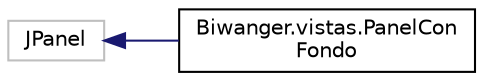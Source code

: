 digraph "Representación gráfica de la clase"
{
 // LATEX_PDF_SIZE
  edge [fontname="Helvetica",fontsize="10",labelfontname="Helvetica",labelfontsize="10"];
  node [fontname="Helvetica",fontsize="10",shape=record];
  rankdir="LR";
  Node12 [label="JPanel",height=0.2,width=0.4,color="grey75", fillcolor="white", style="filled",tooltip=" "];
  Node12 -> Node0 [dir="back",color="midnightblue",fontsize="10",style="solid",fontname="Helvetica"];
  Node0 [label="Biwanger.vistas.PanelCon\lFondo",height=0.2,width=0.4,color="black", fillcolor="white", style="filled",URL="$class_biwanger_1_1vistas_1_1_panel_con_fondo.html",tooltip=" "];
}
